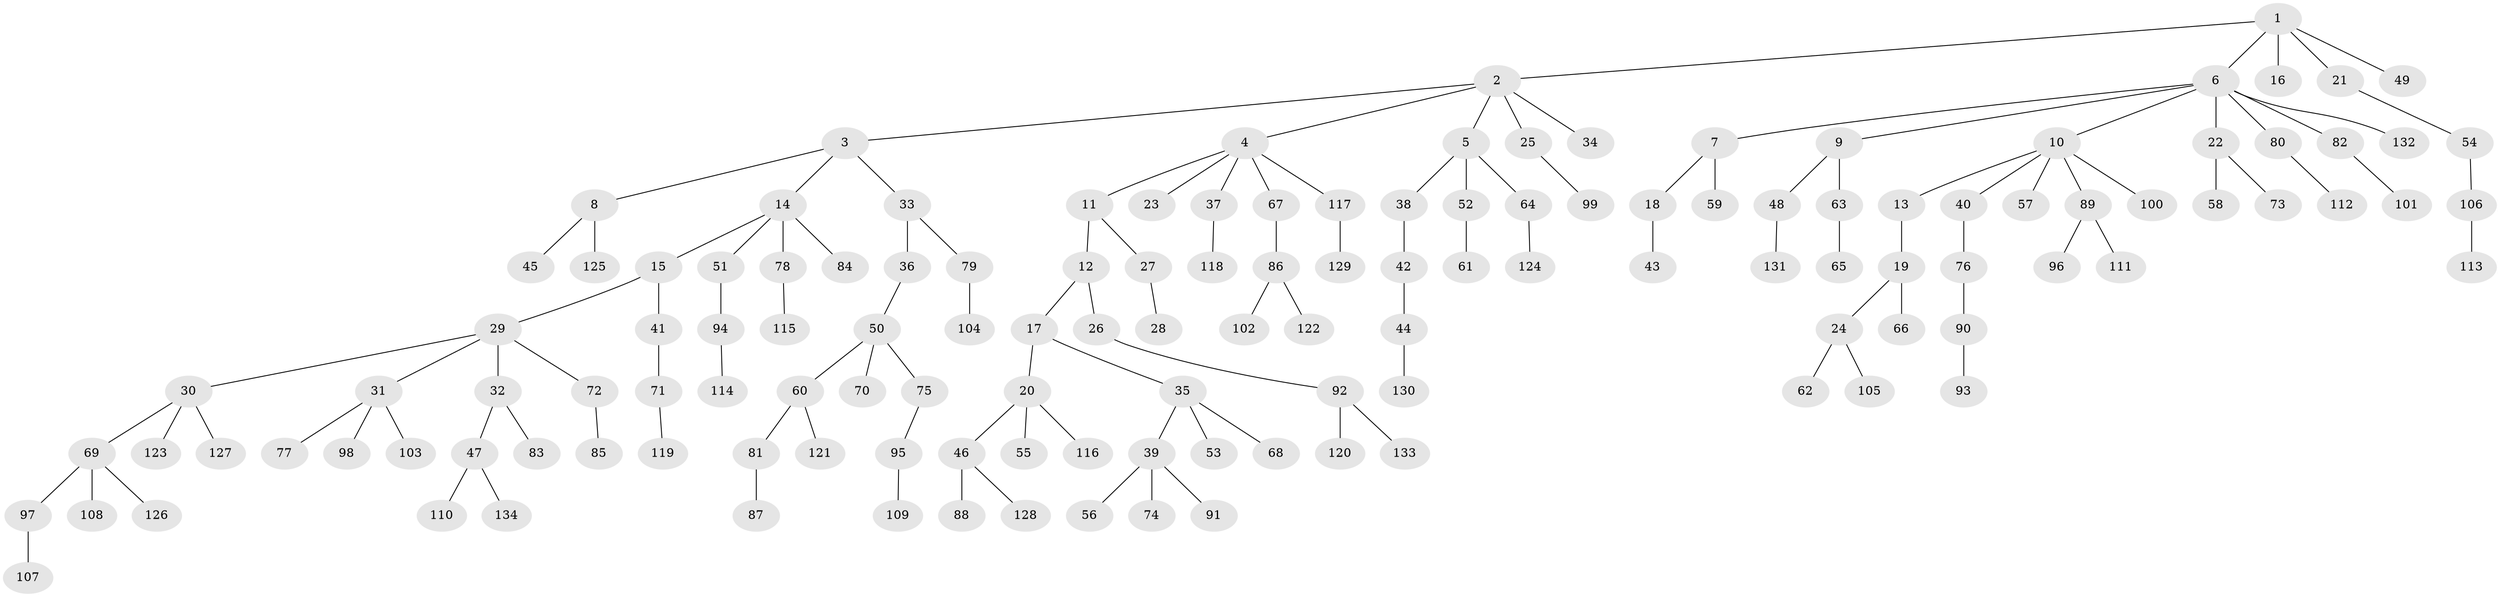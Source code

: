 // coarse degree distribution, {9: 0.010752688172043012, 4: 0.06451612903225806, 6: 0.021505376344086023, 13: 0.010752688172043012, 3: 0.07526881720430108, 2: 0.1935483870967742, 5: 0.010752688172043012, 8: 0.010752688172043012, 1: 0.6021505376344086}
// Generated by graph-tools (version 1.1) at 2025/19/03/04/25 18:19:06]
// undirected, 134 vertices, 133 edges
graph export_dot {
graph [start="1"]
  node [color=gray90,style=filled];
  1;
  2;
  3;
  4;
  5;
  6;
  7;
  8;
  9;
  10;
  11;
  12;
  13;
  14;
  15;
  16;
  17;
  18;
  19;
  20;
  21;
  22;
  23;
  24;
  25;
  26;
  27;
  28;
  29;
  30;
  31;
  32;
  33;
  34;
  35;
  36;
  37;
  38;
  39;
  40;
  41;
  42;
  43;
  44;
  45;
  46;
  47;
  48;
  49;
  50;
  51;
  52;
  53;
  54;
  55;
  56;
  57;
  58;
  59;
  60;
  61;
  62;
  63;
  64;
  65;
  66;
  67;
  68;
  69;
  70;
  71;
  72;
  73;
  74;
  75;
  76;
  77;
  78;
  79;
  80;
  81;
  82;
  83;
  84;
  85;
  86;
  87;
  88;
  89;
  90;
  91;
  92;
  93;
  94;
  95;
  96;
  97;
  98;
  99;
  100;
  101;
  102;
  103;
  104;
  105;
  106;
  107;
  108;
  109;
  110;
  111;
  112;
  113;
  114;
  115;
  116;
  117;
  118;
  119;
  120;
  121;
  122;
  123;
  124;
  125;
  126;
  127;
  128;
  129;
  130;
  131;
  132;
  133;
  134;
  1 -- 2;
  1 -- 6;
  1 -- 16;
  1 -- 21;
  1 -- 49;
  2 -- 3;
  2 -- 4;
  2 -- 5;
  2 -- 25;
  2 -- 34;
  3 -- 8;
  3 -- 14;
  3 -- 33;
  4 -- 11;
  4 -- 23;
  4 -- 37;
  4 -- 67;
  4 -- 117;
  5 -- 38;
  5 -- 52;
  5 -- 64;
  6 -- 7;
  6 -- 9;
  6 -- 10;
  6 -- 22;
  6 -- 80;
  6 -- 82;
  6 -- 132;
  7 -- 18;
  7 -- 59;
  8 -- 45;
  8 -- 125;
  9 -- 48;
  9 -- 63;
  10 -- 13;
  10 -- 40;
  10 -- 57;
  10 -- 89;
  10 -- 100;
  11 -- 12;
  11 -- 27;
  12 -- 17;
  12 -- 26;
  13 -- 19;
  14 -- 15;
  14 -- 51;
  14 -- 78;
  14 -- 84;
  15 -- 29;
  15 -- 41;
  17 -- 20;
  17 -- 35;
  18 -- 43;
  19 -- 24;
  19 -- 66;
  20 -- 46;
  20 -- 55;
  20 -- 116;
  21 -- 54;
  22 -- 58;
  22 -- 73;
  24 -- 62;
  24 -- 105;
  25 -- 99;
  26 -- 92;
  27 -- 28;
  29 -- 30;
  29 -- 31;
  29 -- 32;
  29 -- 72;
  30 -- 69;
  30 -- 123;
  30 -- 127;
  31 -- 77;
  31 -- 98;
  31 -- 103;
  32 -- 47;
  32 -- 83;
  33 -- 36;
  33 -- 79;
  35 -- 39;
  35 -- 53;
  35 -- 68;
  36 -- 50;
  37 -- 118;
  38 -- 42;
  39 -- 56;
  39 -- 74;
  39 -- 91;
  40 -- 76;
  41 -- 71;
  42 -- 44;
  44 -- 130;
  46 -- 88;
  46 -- 128;
  47 -- 110;
  47 -- 134;
  48 -- 131;
  50 -- 60;
  50 -- 70;
  50 -- 75;
  51 -- 94;
  52 -- 61;
  54 -- 106;
  60 -- 81;
  60 -- 121;
  63 -- 65;
  64 -- 124;
  67 -- 86;
  69 -- 97;
  69 -- 108;
  69 -- 126;
  71 -- 119;
  72 -- 85;
  75 -- 95;
  76 -- 90;
  78 -- 115;
  79 -- 104;
  80 -- 112;
  81 -- 87;
  82 -- 101;
  86 -- 102;
  86 -- 122;
  89 -- 96;
  89 -- 111;
  90 -- 93;
  92 -- 120;
  92 -- 133;
  94 -- 114;
  95 -- 109;
  97 -- 107;
  106 -- 113;
  117 -- 129;
}
